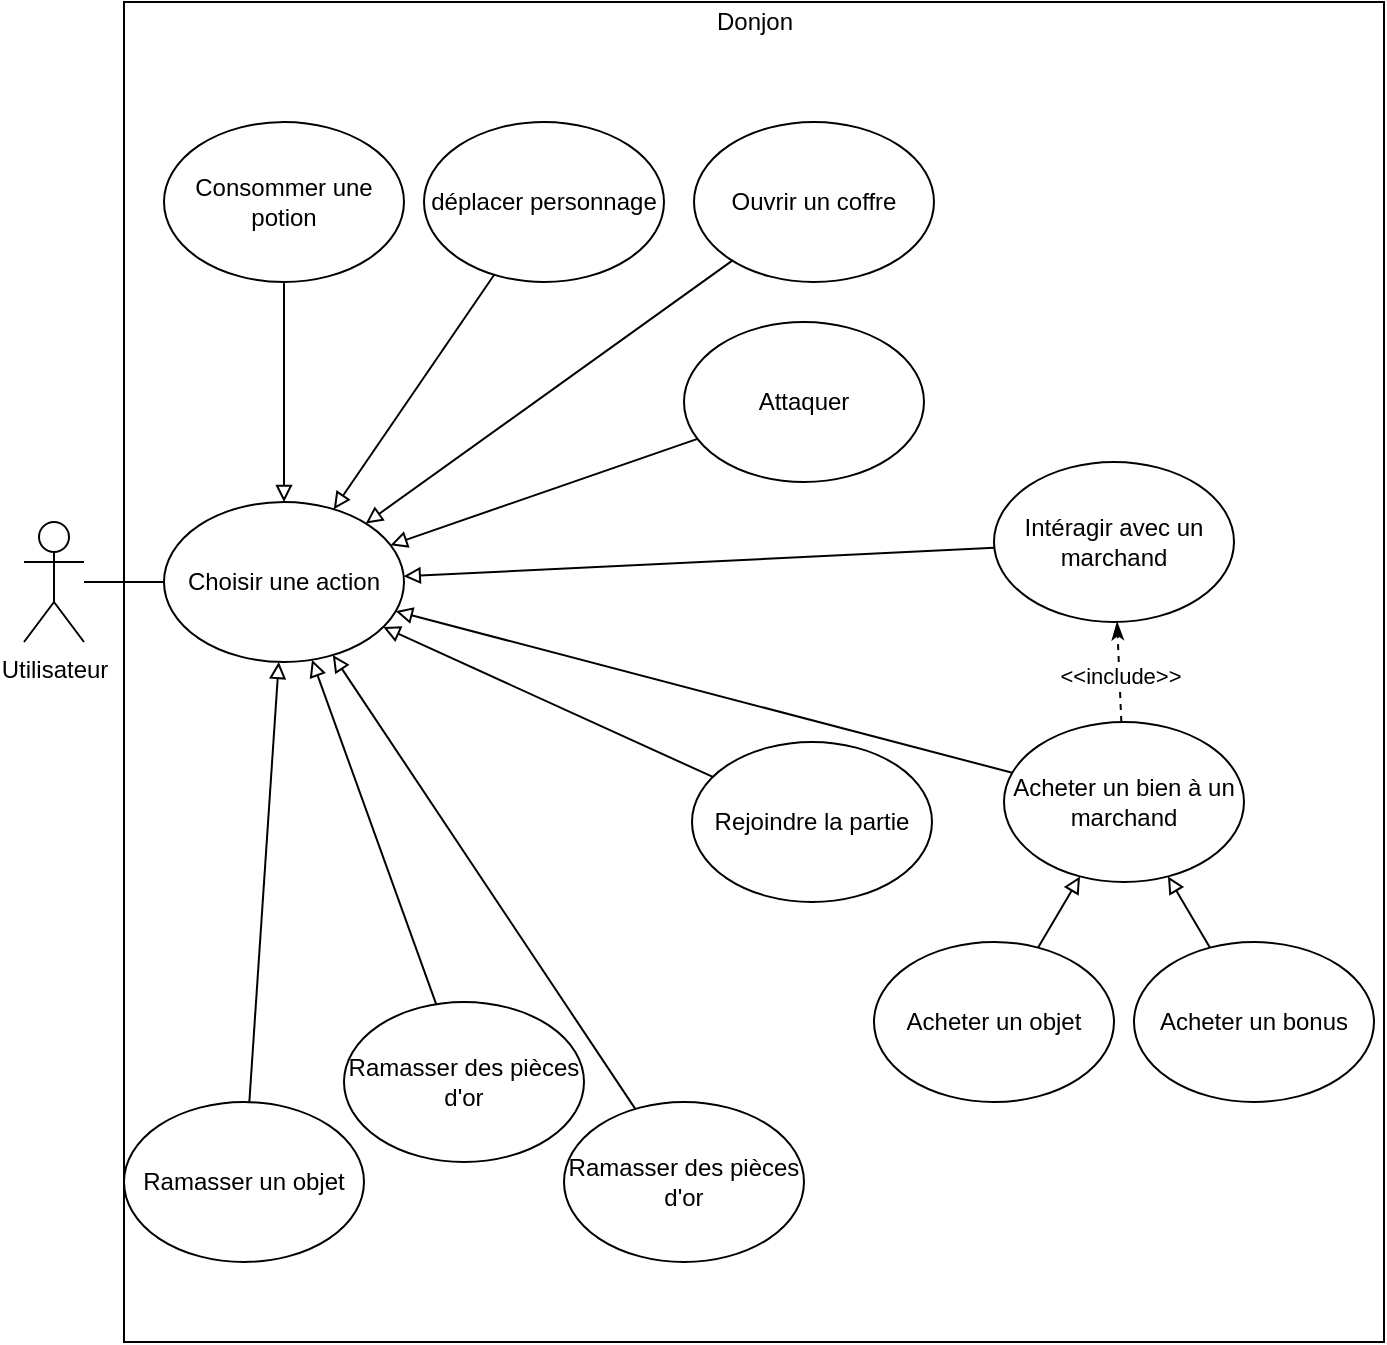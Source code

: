 <mxfile version="14.6.13" type="device"><diagram id="khhTYKfQkucgmpczagND" name="Page-1"><mxGraphModel dx="1086" dy="806" grid="1" gridSize="10" guides="1" tooltips="1" connect="1" arrows="1" fold="1" page="1" pageScale="1" pageWidth="827" pageHeight="1169" math="0" shadow="0"><root><mxCell id="0"/><mxCell id="1" parent="0"/><mxCell id="DAesDclvm-OYWf98iJak-1" value="" style="rounded=0;whiteSpace=wrap;html=1;" parent="1" vertex="1"><mxGeometry x="70" y="140" width="630" height="670" as="geometry"/></mxCell><mxCell id="DAesDclvm-OYWf98iJak-2" value="déplacer personnage" style="ellipse;whiteSpace=wrap;html=1;" parent="1" vertex="1"><mxGeometry x="220" y="200" width="120" height="80" as="geometry"/></mxCell><mxCell id="DAesDclvm-OYWf98iJak-3" value="Donjon" style="text;html=1;align=center;verticalAlign=middle;resizable=0;points=[];autosize=1;" parent="1" vertex="1"><mxGeometry x="360" y="140" width="50" height="20" as="geometry"/></mxCell><mxCell id="DAesDclvm-OYWf98iJak-30" style="edgeStyle=none;rounded=0;orthogonalLoop=1;jettySize=auto;html=1;endArrow=none;endFill=0;" parent="1" source="DAesDclvm-OYWf98iJak-4" target="DAesDclvm-OYWf98iJak-28" edge="1"><mxGeometry relative="1" as="geometry"/></mxCell><mxCell id="DAesDclvm-OYWf98iJak-4" value="Utilisateur" style="shape=umlActor;verticalLabelPosition=bottom;verticalAlign=top;html=1;outlineConnect=0;" parent="1" vertex="1"><mxGeometry x="20" y="400" width="30" height="60" as="geometry"/></mxCell><mxCell id="DAesDclvm-OYWf98iJak-5" value="Attaquer" style="ellipse;whiteSpace=wrap;html=1;" parent="1" vertex="1"><mxGeometry x="350" y="300" width="120" height="80" as="geometry"/></mxCell><mxCell id="DAesDclvm-OYWf98iJak-6" value="Ramasser un objet" style="ellipse;whiteSpace=wrap;html=1;" parent="1" vertex="1"><mxGeometry x="70" y="690" width="120" height="80" as="geometry"/></mxCell><mxCell id="DAesDclvm-OYWf98iJak-7" value="Intéragir avec un marchand" style="ellipse;whiteSpace=wrap;html=1;" parent="1" vertex="1"><mxGeometry x="505" y="370" width="120" height="80" as="geometry"/></mxCell><mxCell id="DAesDclvm-OYWf98iJak-17" value="&amp;lt;&amp;lt;include&amp;gt;&amp;gt;" style="edgeStyle=none;rounded=0;orthogonalLoop=1;jettySize=auto;html=1;endArrow=classicThin;endFill=1;dashed=1;" parent="1" source="DAesDclvm-OYWf98iJak-8" target="DAesDclvm-OYWf98iJak-7" edge="1"><mxGeometry x="-0.067" relative="1" as="geometry"><mxPoint x="515" y="440" as="targetPoint"/><mxPoint as="offset"/></mxGeometry></mxCell><mxCell id="DAesDclvm-OYWf98iJak-8" value="Acheter un bien à un marchand" style="ellipse;whiteSpace=wrap;html=1;" parent="1" vertex="1"><mxGeometry x="510" y="500" width="120" height="80" as="geometry"/></mxCell><mxCell id="DAesDclvm-OYWf98iJak-13" style="rounded=0;orthogonalLoop=1;jettySize=auto;html=1;endArrow=block;endFill=0;" parent="1" source="DAesDclvm-OYWf98iJak-9" target="DAesDclvm-OYWf98iJak-8" edge="1"><mxGeometry relative="1" as="geometry"/></mxCell><mxCell id="DAesDclvm-OYWf98iJak-9" value="Acheter un objet" style="ellipse;whiteSpace=wrap;html=1;" parent="1" vertex="1"><mxGeometry x="445" y="610" width="120" height="80" as="geometry"/></mxCell><mxCell id="DAesDclvm-OYWf98iJak-14" style="edgeStyle=none;rounded=0;orthogonalLoop=1;jettySize=auto;html=1;endArrow=block;endFill=0;" parent="1" source="DAesDclvm-OYWf98iJak-10" target="DAesDclvm-OYWf98iJak-8" edge="1"><mxGeometry relative="1" as="geometry"/></mxCell><mxCell id="DAesDclvm-OYWf98iJak-10" value="Acheter un bonus" style="ellipse;whiteSpace=wrap;html=1;" parent="1" vertex="1"><mxGeometry x="575" y="610" width="120" height="80" as="geometry"/></mxCell><mxCell id="DAesDclvm-OYWf98iJak-12" value="Ramasser des pièces d'or" style="ellipse;whiteSpace=wrap;html=1;" parent="1" vertex="1"><mxGeometry x="290" y="690" width="120" height="80" as="geometry"/></mxCell><mxCell id="DAesDclvm-OYWf98iJak-18" value="Ouvrir un coffre" style="ellipse;whiteSpace=wrap;html=1;" parent="1" vertex="1"><mxGeometry x="355" y="200" width="120" height="80" as="geometry"/></mxCell><mxCell id="DAesDclvm-OYWf98iJak-19" value="Consommer une potion" style="ellipse;whiteSpace=wrap;html=1;" parent="1" vertex="1"><mxGeometry x="90" y="200" width="120" height="80" as="geometry"/></mxCell><mxCell id="DAesDclvm-OYWf98iJak-31" style="edgeStyle=none;rounded=0;orthogonalLoop=1;jettySize=auto;html=1;endArrow=none;endFill=0;startArrow=block;startFill=0;" parent="1" source="DAesDclvm-OYWf98iJak-28" target="DAesDclvm-OYWf98iJak-19" edge="1"><mxGeometry relative="1" as="geometry"/></mxCell><mxCell id="DAesDclvm-OYWf98iJak-33" style="edgeStyle=none;rounded=0;orthogonalLoop=1;jettySize=auto;html=1;startArrow=block;startFill=0;endArrow=none;endFill=0;" parent="1" source="DAesDclvm-OYWf98iJak-28" target="DAesDclvm-OYWf98iJak-2" edge="1"><mxGeometry relative="1" as="geometry"/></mxCell><mxCell id="DAesDclvm-OYWf98iJak-34" style="edgeStyle=none;rounded=0;orthogonalLoop=1;jettySize=auto;html=1;startArrow=block;startFill=0;endArrow=none;endFill=0;" parent="1" source="DAesDclvm-OYWf98iJak-28" target="DAesDclvm-OYWf98iJak-5" edge="1"><mxGeometry relative="1" as="geometry"/></mxCell><mxCell id="DAesDclvm-OYWf98iJak-35" style="edgeStyle=none;rounded=0;orthogonalLoop=1;jettySize=auto;html=1;startArrow=block;startFill=0;endArrow=none;endFill=0;" parent="1" source="DAesDclvm-OYWf98iJak-28" target="DAesDclvm-OYWf98iJak-18" edge="1"><mxGeometry relative="1" as="geometry"/></mxCell><mxCell id="DAesDclvm-OYWf98iJak-36" style="edgeStyle=none;rounded=0;orthogonalLoop=1;jettySize=auto;html=1;startArrow=block;startFill=0;endArrow=none;endFill=0;" parent="1" source="DAesDclvm-OYWf98iJak-28" target="DAesDclvm-OYWf98iJak-7" edge="1"><mxGeometry relative="1" as="geometry"/></mxCell><mxCell id="DAesDclvm-OYWf98iJak-37" style="edgeStyle=none;rounded=0;orthogonalLoop=1;jettySize=auto;html=1;startArrow=block;startFill=0;endArrow=none;endFill=0;" parent="1" source="DAesDclvm-OYWf98iJak-28" target="DAesDclvm-OYWf98iJak-8" edge="1"><mxGeometry relative="1" as="geometry"/></mxCell><mxCell id="DAesDclvm-OYWf98iJak-38" style="edgeStyle=none;rounded=0;orthogonalLoop=1;jettySize=auto;html=1;startArrow=block;startFill=0;endArrow=none;endFill=0;" parent="1" source="DAesDclvm-OYWf98iJak-28" target="DAesDclvm-OYWf98iJak-12" edge="1"><mxGeometry relative="1" as="geometry"/></mxCell><mxCell id="DAesDclvm-OYWf98iJak-39" style="edgeStyle=none;rounded=0;orthogonalLoop=1;jettySize=auto;html=1;startArrow=block;startFill=0;endArrow=none;endFill=0;" parent="1" source="DAesDclvm-OYWf98iJak-28" target="DAesDclvm-OYWf98iJak-6" edge="1"><mxGeometry relative="1" as="geometry"/></mxCell><mxCell id="DAesDclvm-OYWf98iJak-44" style="edgeStyle=none;rounded=0;orthogonalLoop=1;jettySize=auto;html=1;startArrow=block;startFill=0;endArrow=none;endFill=0;" parent="1" source="DAesDclvm-OYWf98iJak-28" target="DAesDclvm-OYWf98iJak-42" edge="1"><mxGeometry relative="1" as="geometry"/></mxCell><mxCell id="DAesDclvm-OYWf98iJak-28" value="Choisir une action" style="ellipse;whiteSpace=wrap;html=1;" parent="1" vertex="1"><mxGeometry x="90" y="390" width="120" height="80" as="geometry"/></mxCell><mxCell id="DAesDclvm-OYWf98iJak-29" style="edgeStyle=none;rounded=0;orthogonalLoop=1;jettySize=auto;html=1;endArrow=none;endFill=0;" parent="1" source="DAesDclvm-OYWf98iJak-4" target="DAesDclvm-OYWf98iJak-28" edge="1"><mxGeometry relative="1" as="geometry"><mxPoint x="50" y="430" as="sourcePoint"/><mxPoint x="470" y="430" as="targetPoint"/></mxGeometry></mxCell><mxCell id="DAesDclvm-OYWf98iJak-42" value="Rejoindre la partie" style="ellipse;whiteSpace=wrap;html=1;" parent="1" vertex="1"><mxGeometry x="354" y="510" width="120" height="80" as="geometry"/></mxCell><mxCell id="7Xx9zQ2xBwXiVgxgpxth-3" style="rounded=0;orthogonalLoop=1;jettySize=auto;html=1;endArrow=block;endFill=0;" edge="1" parent="1" source="7Xx9zQ2xBwXiVgxgpxth-2" target="DAesDclvm-OYWf98iJak-28"><mxGeometry relative="1" as="geometry"/></mxCell><mxCell id="7Xx9zQ2xBwXiVgxgpxth-2" value="Ramasser des pièces d'or" style="ellipse;whiteSpace=wrap;html=1;" vertex="1" parent="1"><mxGeometry x="180" y="640" width="120" height="80" as="geometry"/></mxCell></root></mxGraphModel></diagram></mxfile>